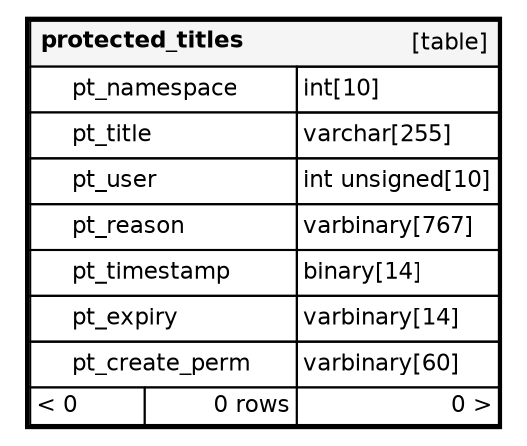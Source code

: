 // dot 2.40 on Linux 5.0.3-200.fc29.x86_64
// SchemaSpy rev Unknown
digraph "protected_titles" {
  graph [
    rankdir="RL"
    bgcolor="#ffffff"
    nodesep="0.18"
    ranksep="0.46"
    fontname="Helvetica"
    fontsize="11"
    ration="compress"
  ];
  node [
    fontname="Helvetica"
    fontsize="11"
    shape="plaintext"
  ];
  edge [
    arrowsize="0.8"
  ];
  "protected_titles" [
   label=<
    <TABLE BORDER="2" CELLBORDER="1" CELLSPACING="0" BGCOLOR="#ffffff">
      <TR><TD COLSPAN="4"  BGCOLOR="#f5f5f5"><TABLE BORDER="0" CELLSPACING="0"><TR><TD ALIGN="LEFT"><B>protected_titles</B></TD><TD ALIGN="RIGHT">[table]</TD></TR></TABLE></TD></TR>
      <TR><TD PORT="pt_namespace" COLSPAN="2" BGCOLOR="#ffffff" ALIGN="LEFT"><TABLE BORDER="0" CELLSPACING="0" ALIGN="LEFT"><TR ALIGN="LEFT"><TD ALIGN="LEFT" FIXEDSIZE="TRUE" WIDTH="15" HEIGHT="16"></TD><TD ALIGN="LEFT" FIXEDSIZE="TRUE" WIDTH="107" HEIGHT="16">pt_namespace</TD></TR></TABLE></TD><TD PORT="pt_namespace.type" ALIGN="LEFT">int[10]</TD></TR>
      <TR><TD PORT="pt_title" COLSPAN="2" BGCOLOR="#ffffff" ALIGN="LEFT"><TABLE BORDER="0" CELLSPACING="0" ALIGN="LEFT"><TR ALIGN="LEFT"><TD ALIGN="LEFT" FIXEDSIZE="TRUE" WIDTH="15" HEIGHT="16"></TD><TD ALIGN="LEFT" FIXEDSIZE="TRUE" WIDTH="107" HEIGHT="16">pt_title</TD></TR></TABLE></TD><TD PORT="pt_title.type" ALIGN="LEFT">varchar[255]</TD></TR>
      <TR><TD PORT="pt_user" COLSPAN="2" ALIGN="LEFT"><TABLE BORDER="0" CELLSPACING="0" ALIGN="LEFT"><TR ALIGN="LEFT"><TD ALIGN="LEFT" FIXEDSIZE="TRUE" WIDTH="15" HEIGHT="16"></TD><TD ALIGN="LEFT" FIXEDSIZE="TRUE" WIDTH="107" HEIGHT="16">pt_user</TD></TR></TABLE></TD><TD PORT="pt_user.type" ALIGN="LEFT">int unsigned[10]</TD></TR>
      <TR><TD PORT="pt_reason" COLSPAN="2" ALIGN="LEFT"><TABLE BORDER="0" CELLSPACING="0" ALIGN="LEFT"><TR ALIGN="LEFT"><TD ALIGN="LEFT" FIXEDSIZE="TRUE" WIDTH="15" HEIGHT="16"></TD><TD ALIGN="LEFT" FIXEDSIZE="TRUE" WIDTH="107" HEIGHT="16">pt_reason</TD></TR></TABLE></TD><TD PORT="pt_reason.type" ALIGN="LEFT">varbinary[767]</TD></TR>
      <TR><TD PORT="pt_timestamp" COLSPAN="2" BGCOLOR="#ffffff" ALIGN="LEFT"><TABLE BORDER="0" CELLSPACING="0" ALIGN="LEFT"><TR ALIGN="LEFT"><TD ALIGN="LEFT" FIXEDSIZE="TRUE" WIDTH="15" HEIGHT="16"></TD><TD ALIGN="LEFT" FIXEDSIZE="TRUE" WIDTH="107" HEIGHT="16">pt_timestamp</TD></TR></TABLE></TD><TD PORT="pt_timestamp.type" ALIGN="LEFT">binary[14]</TD></TR>
      <TR><TD PORT="pt_expiry" COLSPAN="2" ALIGN="LEFT"><TABLE BORDER="0" CELLSPACING="0" ALIGN="LEFT"><TR ALIGN="LEFT"><TD ALIGN="LEFT" FIXEDSIZE="TRUE" WIDTH="15" HEIGHT="16"></TD><TD ALIGN="LEFT" FIXEDSIZE="TRUE" WIDTH="107" HEIGHT="16">pt_expiry</TD></TR></TABLE></TD><TD PORT="pt_expiry.type" ALIGN="LEFT">varbinary[14]</TD></TR>
      <TR><TD PORT="pt_create_perm" COLSPAN="2" ALIGN="LEFT"><TABLE BORDER="0" CELLSPACING="0" ALIGN="LEFT"><TR ALIGN="LEFT"><TD ALIGN="LEFT" FIXEDSIZE="TRUE" WIDTH="15" HEIGHT="16"></TD><TD ALIGN="LEFT" FIXEDSIZE="TRUE" WIDTH="107" HEIGHT="16">pt_create_perm</TD></TR></TABLE></TD><TD PORT="pt_create_perm.type" ALIGN="LEFT">varbinary[60]</TD></TR>
      <TR><TD ALIGN="LEFT" BGCOLOR="#ffffff">&lt; 0</TD><TD ALIGN="RIGHT" BGCOLOR="#ffffff">0 rows</TD><TD ALIGN="RIGHT" BGCOLOR="#ffffff">0 &gt;</TD></TR>
    </TABLE>>
    URL="tables/protected_titles.html"
    tooltip="protected_titles"
  ];
}
